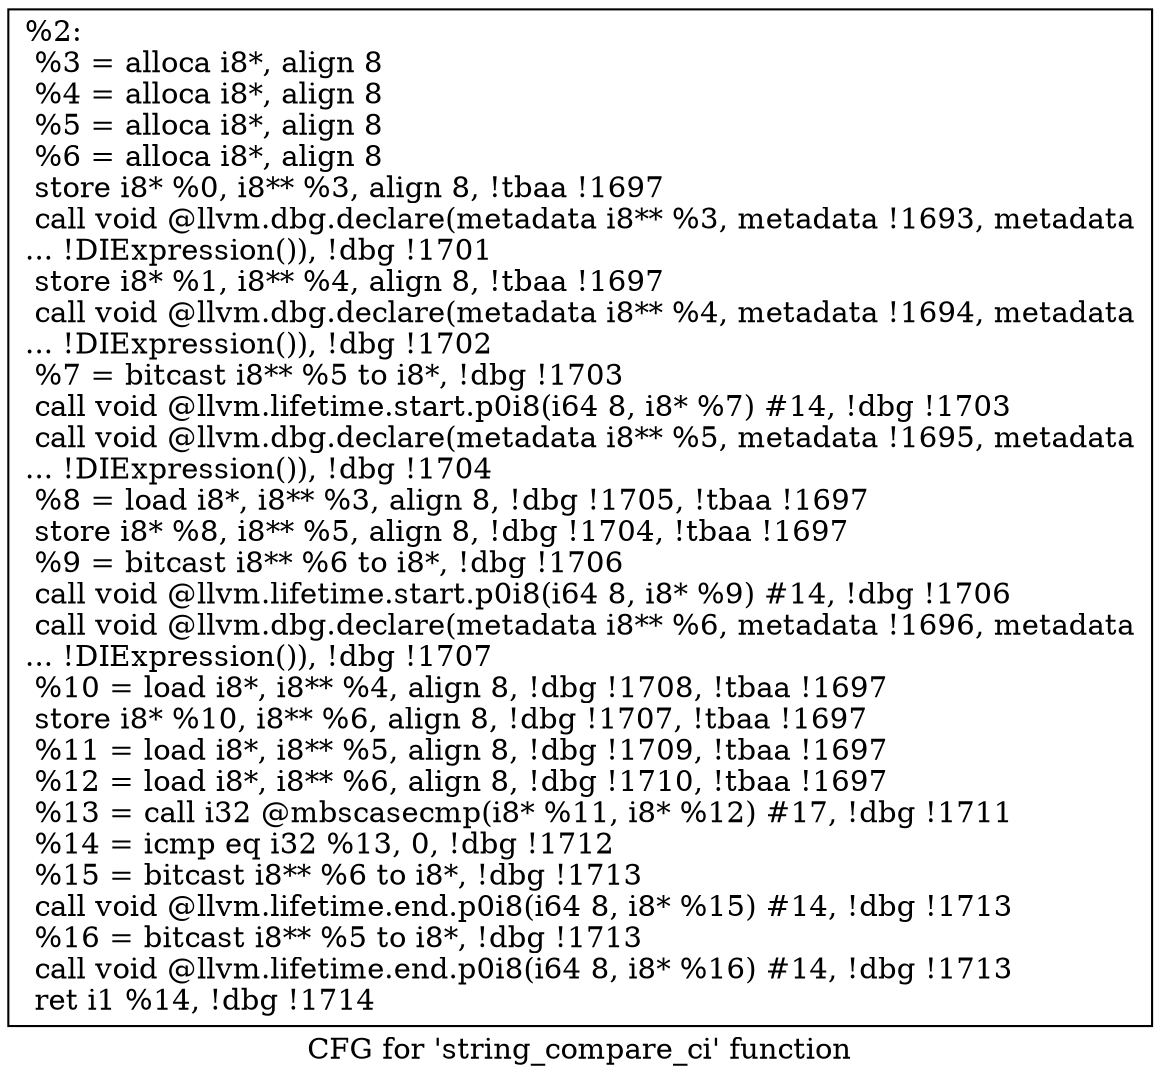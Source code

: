 digraph "CFG for 'string_compare_ci' function" {
	label="CFG for 'string_compare_ci' function";

	Node0x28cbc90 [shape=record,label="{%2:\l  %3 = alloca i8*, align 8\l  %4 = alloca i8*, align 8\l  %5 = alloca i8*, align 8\l  %6 = alloca i8*, align 8\l  store i8* %0, i8** %3, align 8, !tbaa !1697\l  call void @llvm.dbg.declare(metadata i8** %3, metadata !1693, metadata\l... !DIExpression()), !dbg !1701\l  store i8* %1, i8** %4, align 8, !tbaa !1697\l  call void @llvm.dbg.declare(metadata i8** %4, metadata !1694, metadata\l... !DIExpression()), !dbg !1702\l  %7 = bitcast i8** %5 to i8*, !dbg !1703\l  call void @llvm.lifetime.start.p0i8(i64 8, i8* %7) #14, !dbg !1703\l  call void @llvm.dbg.declare(metadata i8** %5, metadata !1695, metadata\l... !DIExpression()), !dbg !1704\l  %8 = load i8*, i8** %3, align 8, !dbg !1705, !tbaa !1697\l  store i8* %8, i8** %5, align 8, !dbg !1704, !tbaa !1697\l  %9 = bitcast i8** %6 to i8*, !dbg !1706\l  call void @llvm.lifetime.start.p0i8(i64 8, i8* %9) #14, !dbg !1706\l  call void @llvm.dbg.declare(metadata i8** %6, metadata !1696, metadata\l... !DIExpression()), !dbg !1707\l  %10 = load i8*, i8** %4, align 8, !dbg !1708, !tbaa !1697\l  store i8* %10, i8** %6, align 8, !dbg !1707, !tbaa !1697\l  %11 = load i8*, i8** %5, align 8, !dbg !1709, !tbaa !1697\l  %12 = load i8*, i8** %6, align 8, !dbg !1710, !tbaa !1697\l  %13 = call i32 @mbscasecmp(i8* %11, i8* %12) #17, !dbg !1711\l  %14 = icmp eq i32 %13, 0, !dbg !1712\l  %15 = bitcast i8** %6 to i8*, !dbg !1713\l  call void @llvm.lifetime.end.p0i8(i64 8, i8* %15) #14, !dbg !1713\l  %16 = bitcast i8** %5 to i8*, !dbg !1713\l  call void @llvm.lifetime.end.p0i8(i64 8, i8* %16) #14, !dbg !1713\l  ret i1 %14, !dbg !1714\l}"];
}
